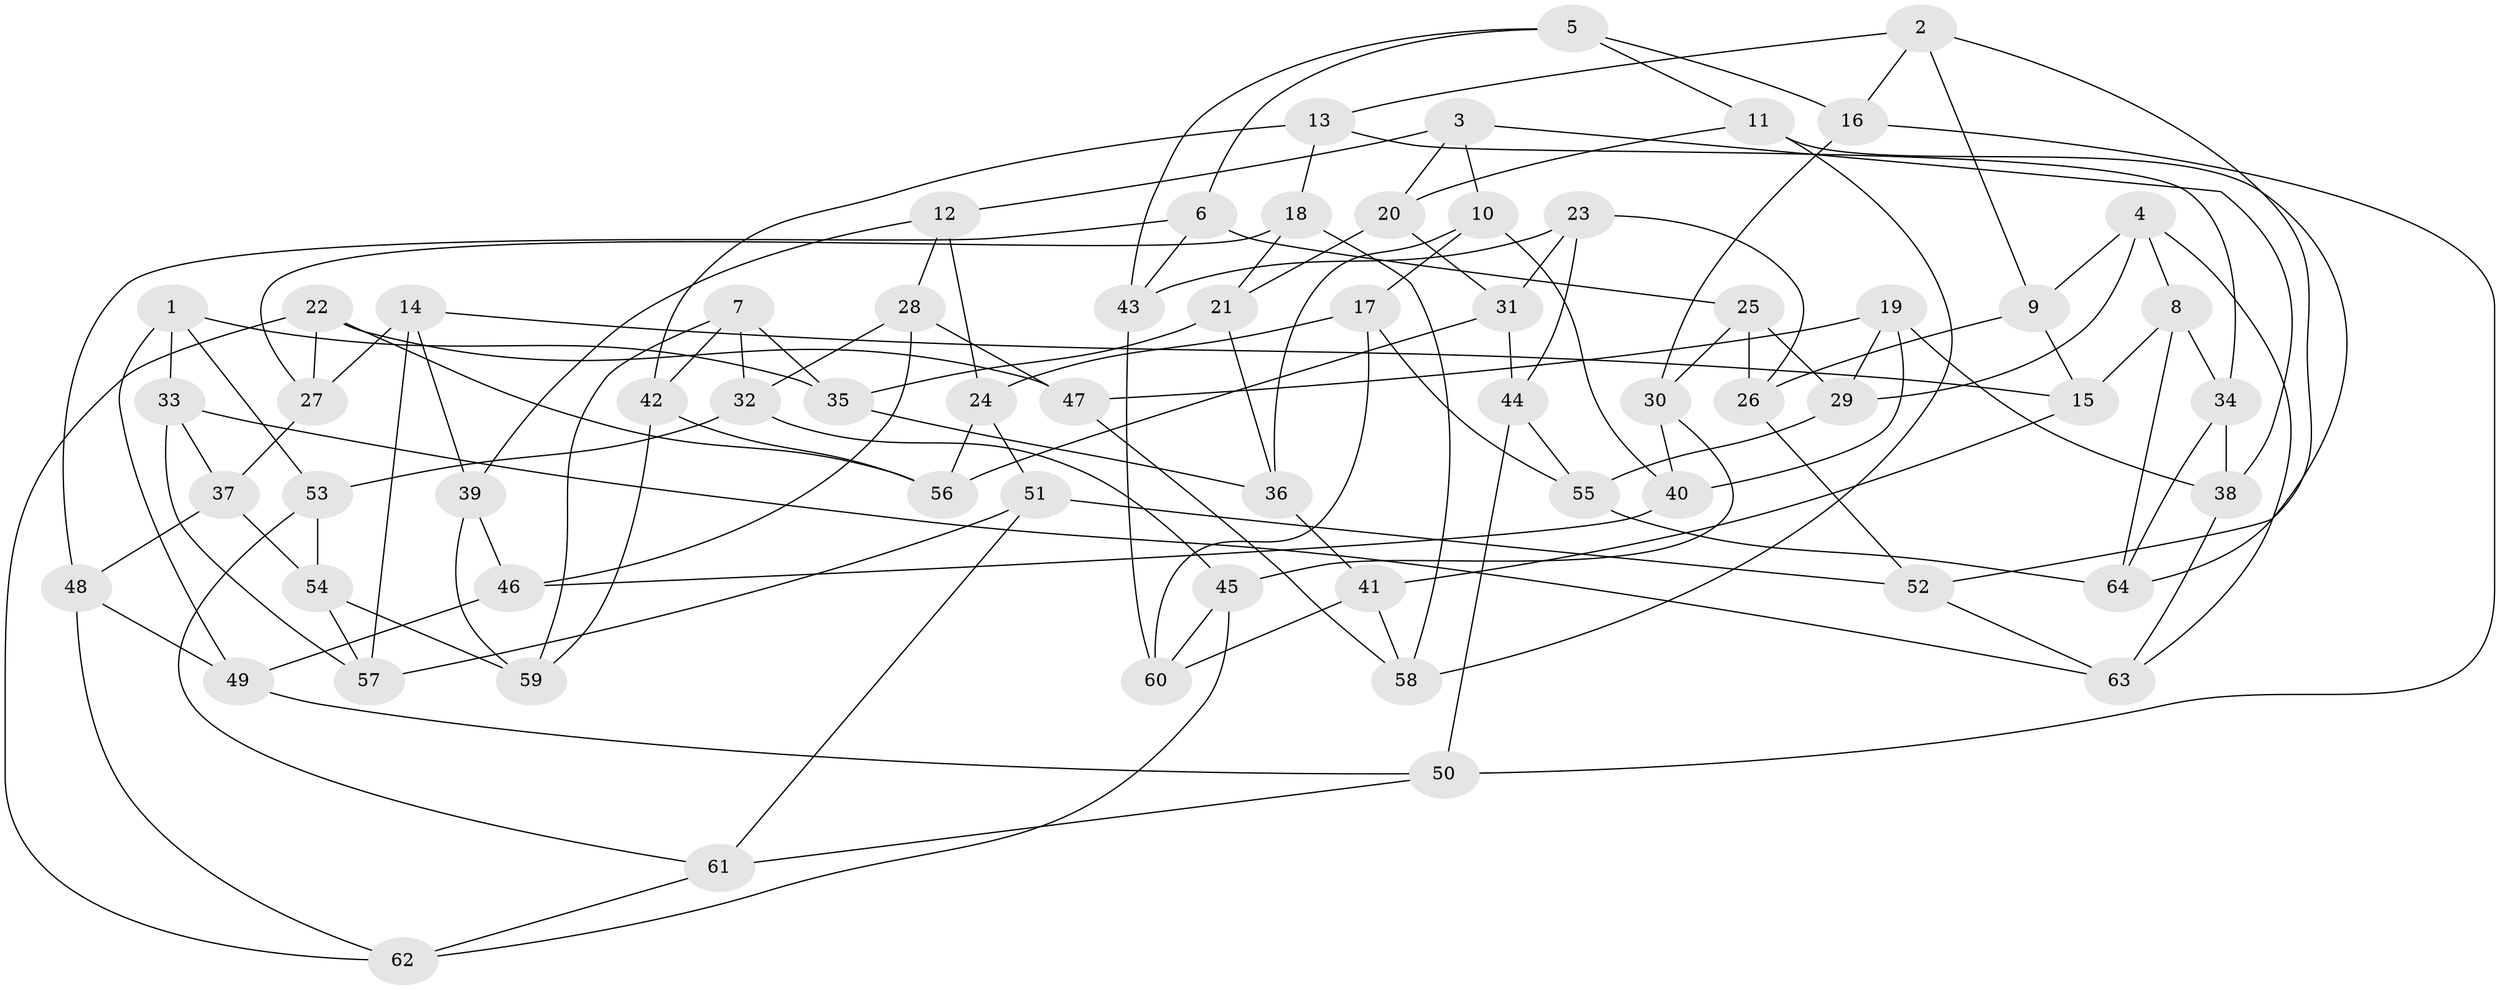 // coarse degree distribution, {6: 0.5428571428571428, 5: 0.2857142857142857, 4: 0.17142857142857143}
// Generated by graph-tools (version 1.1) at 2025/52/02/27/25 19:52:27]
// undirected, 64 vertices, 128 edges
graph export_dot {
graph [start="1"]
  node [color=gray90,style=filled];
  1;
  2;
  3;
  4;
  5;
  6;
  7;
  8;
  9;
  10;
  11;
  12;
  13;
  14;
  15;
  16;
  17;
  18;
  19;
  20;
  21;
  22;
  23;
  24;
  25;
  26;
  27;
  28;
  29;
  30;
  31;
  32;
  33;
  34;
  35;
  36;
  37;
  38;
  39;
  40;
  41;
  42;
  43;
  44;
  45;
  46;
  47;
  48;
  49;
  50;
  51;
  52;
  53;
  54;
  55;
  56;
  57;
  58;
  59;
  60;
  61;
  62;
  63;
  64;
  1 -- 53;
  1 -- 33;
  1 -- 35;
  1 -- 49;
  2 -- 16;
  2 -- 9;
  2 -- 52;
  2 -- 13;
  3 -- 38;
  3 -- 20;
  3 -- 10;
  3 -- 12;
  4 -- 63;
  4 -- 9;
  4 -- 29;
  4 -- 8;
  5 -- 6;
  5 -- 16;
  5 -- 11;
  5 -- 43;
  6 -- 48;
  6 -- 25;
  6 -- 43;
  7 -- 35;
  7 -- 32;
  7 -- 42;
  7 -- 59;
  8 -- 34;
  8 -- 15;
  8 -- 64;
  9 -- 26;
  9 -- 15;
  10 -- 36;
  10 -- 17;
  10 -- 40;
  11 -- 58;
  11 -- 64;
  11 -- 20;
  12 -- 24;
  12 -- 39;
  12 -- 28;
  13 -- 42;
  13 -- 34;
  13 -- 18;
  14 -- 27;
  14 -- 39;
  14 -- 57;
  14 -- 15;
  15 -- 41;
  16 -- 30;
  16 -- 50;
  17 -- 55;
  17 -- 24;
  17 -- 60;
  18 -- 27;
  18 -- 21;
  18 -- 58;
  19 -- 40;
  19 -- 38;
  19 -- 29;
  19 -- 47;
  20 -- 31;
  20 -- 21;
  21 -- 35;
  21 -- 36;
  22 -- 56;
  22 -- 27;
  22 -- 47;
  22 -- 62;
  23 -- 43;
  23 -- 44;
  23 -- 26;
  23 -- 31;
  24 -- 51;
  24 -- 56;
  25 -- 29;
  25 -- 30;
  25 -- 26;
  26 -- 52;
  27 -- 37;
  28 -- 32;
  28 -- 46;
  28 -- 47;
  29 -- 55;
  30 -- 40;
  30 -- 45;
  31 -- 56;
  31 -- 44;
  32 -- 53;
  32 -- 45;
  33 -- 37;
  33 -- 63;
  33 -- 57;
  34 -- 64;
  34 -- 38;
  35 -- 36;
  36 -- 41;
  37 -- 48;
  37 -- 54;
  38 -- 63;
  39 -- 59;
  39 -- 46;
  40 -- 46;
  41 -- 60;
  41 -- 58;
  42 -- 56;
  42 -- 59;
  43 -- 60;
  44 -- 55;
  44 -- 50;
  45 -- 60;
  45 -- 62;
  46 -- 49;
  47 -- 58;
  48 -- 62;
  48 -- 49;
  49 -- 50;
  50 -- 61;
  51 -- 61;
  51 -- 57;
  51 -- 52;
  52 -- 63;
  53 -- 54;
  53 -- 61;
  54 -- 59;
  54 -- 57;
  55 -- 64;
  61 -- 62;
}
